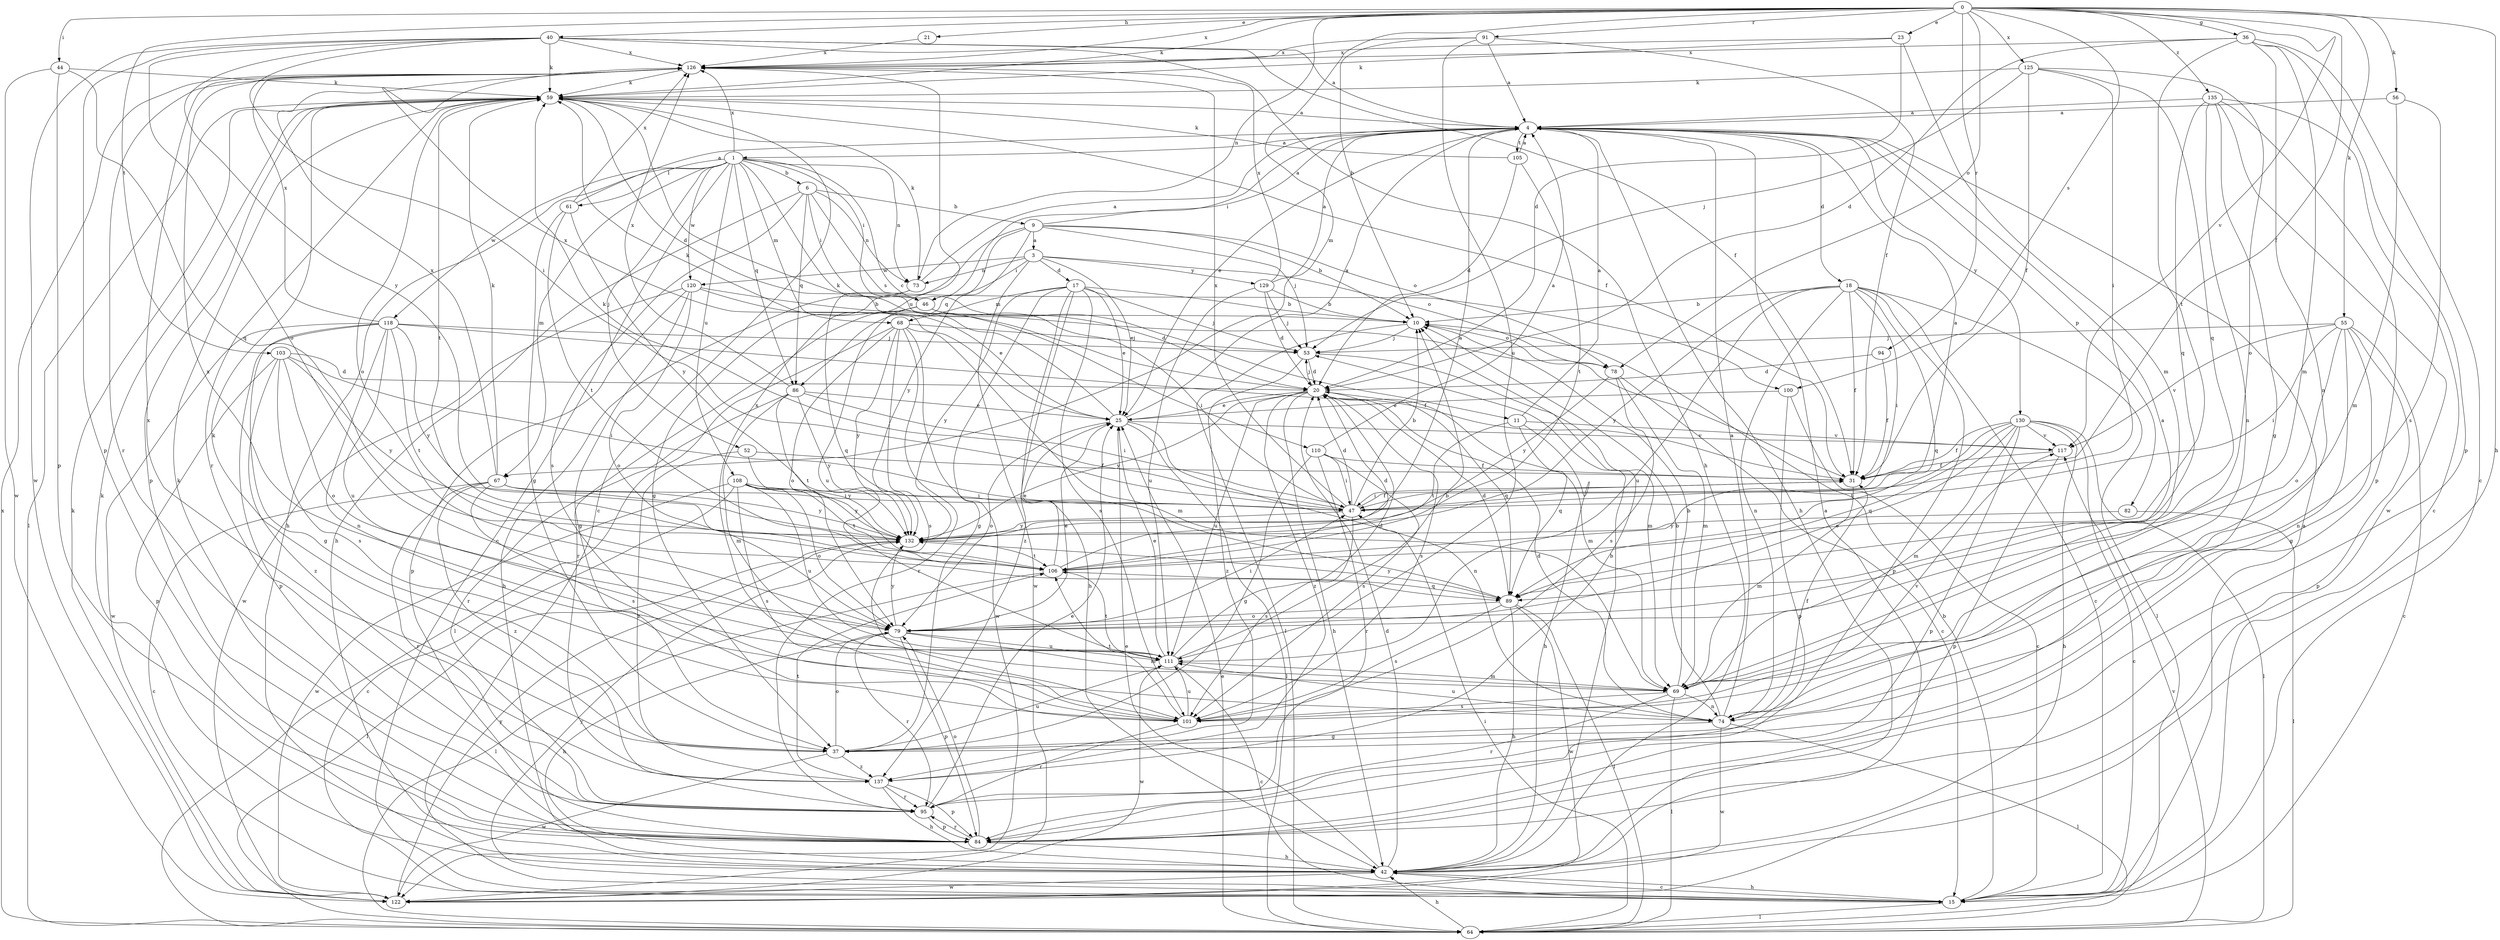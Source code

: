 strict digraph  {
0;
1;
3;
4;
6;
9;
10;
11;
15;
17;
18;
20;
21;
23;
25;
31;
36;
37;
40;
42;
44;
46;
47;
52;
53;
55;
56;
59;
61;
64;
67;
68;
69;
73;
74;
78;
79;
82;
84;
86;
89;
91;
94;
95;
100;
101;
103;
105;
106;
108;
110;
111;
117;
118;
120;
122;
125;
126;
129;
130;
132;
135;
137;
0 -> 21  [label=e];
0 -> 23  [label=e];
0 -> 31  [label=f];
0 -> 36  [label=g];
0 -> 40  [label=h];
0 -> 42  [label=h];
0 -> 44  [label=i];
0 -> 55  [label=k];
0 -> 56  [label=k];
0 -> 59  [label=k];
0 -> 67  [label=m];
0 -> 73  [label=n];
0 -> 78  [label=o];
0 -> 91  [label=r];
0 -> 94  [label=r];
0 -> 100  [label=s];
0 -> 103  [label=t];
0 -> 117  [label=v];
0 -> 125  [label=x];
0 -> 126  [label=x];
0 -> 135  [label=z];
1 -> 6  [label=b];
1 -> 11  [label=c];
1 -> 15  [label=c];
1 -> 42  [label=h];
1 -> 46  [label=i];
1 -> 52  [label=j];
1 -> 61  [label=l];
1 -> 67  [label=m];
1 -> 68  [label=m];
1 -> 73  [label=n];
1 -> 86  [label=q];
1 -> 108  [label=u];
1 -> 110  [label=u];
1 -> 118  [label=w];
1 -> 120  [label=w];
1 -> 126  [label=x];
3 -> 17  [label=d];
3 -> 25  [label=e];
3 -> 46  [label=i];
3 -> 73  [label=n];
3 -> 78  [label=o];
3 -> 120  [label=w];
3 -> 122  [label=w];
3 -> 129  [label=y];
4 -> 1  [label=a];
4 -> 18  [label=d];
4 -> 25  [label=e];
4 -> 42  [label=h];
4 -> 46  [label=i];
4 -> 82  [label=p];
4 -> 105  [label=t];
4 -> 130  [label=y];
6 -> 9  [label=b];
6 -> 42  [label=h];
6 -> 46  [label=i];
6 -> 73  [label=n];
6 -> 86  [label=q];
6 -> 100  [label=s];
6 -> 101  [label=s];
9 -> 3  [label=a];
9 -> 4  [label=a];
9 -> 10  [label=b];
9 -> 37  [label=g];
9 -> 53  [label=j];
9 -> 78  [label=o];
9 -> 86  [label=q];
9 -> 132  [label=y];
10 -> 53  [label=j];
10 -> 64  [label=l];
10 -> 78  [label=o];
11 -> 4  [label=a];
11 -> 42  [label=h];
11 -> 89  [label=q];
11 -> 106  [label=t];
11 -> 117  [label=v];
15 -> 4  [label=a];
15 -> 10  [label=b];
15 -> 42  [label=h];
15 -> 64  [label=l];
15 -> 132  [label=y];
17 -> 10  [label=b];
17 -> 25  [label=e];
17 -> 37  [label=g];
17 -> 42  [label=h];
17 -> 53  [label=j];
17 -> 68  [label=m];
17 -> 101  [label=s];
17 -> 132  [label=y];
17 -> 137  [label=z];
18 -> 10  [label=b];
18 -> 15  [label=c];
18 -> 31  [label=f];
18 -> 47  [label=i];
18 -> 64  [label=l];
18 -> 74  [label=n];
18 -> 84  [label=p];
18 -> 89  [label=q];
18 -> 111  [label=u];
18 -> 132  [label=y];
20 -> 25  [label=e];
20 -> 42  [label=h];
20 -> 53  [label=j];
20 -> 69  [label=m];
20 -> 89  [label=q];
20 -> 101  [label=s];
20 -> 111  [label=u];
20 -> 132  [label=y];
20 -> 137  [label=z];
21 -> 126  [label=x];
23 -> 20  [label=d];
23 -> 59  [label=k];
23 -> 69  [label=m];
23 -> 126  [label=x];
25 -> 4  [label=a];
25 -> 59  [label=k];
25 -> 64  [label=l];
25 -> 74  [label=n];
25 -> 79  [label=o];
25 -> 117  [label=v];
25 -> 126  [label=x];
31 -> 47  [label=i];
31 -> 59  [label=k];
31 -> 69  [label=m];
36 -> 15  [label=c];
36 -> 20  [label=d];
36 -> 69  [label=m];
36 -> 74  [label=n];
36 -> 84  [label=p];
36 -> 106  [label=t];
36 -> 126  [label=x];
37 -> 59  [label=k];
37 -> 79  [label=o];
37 -> 111  [label=u];
37 -> 122  [label=w];
37 -> 126  [label=x];
37 -> 137  [label=z];
40 -> 4  [label=a];
40 -> 31  [label=f];
40 -> 42  [label=h];
40 -> 47  [label=i];
40 -> 59  [label=k];
40 -> 79  [label=o];
40 -> 84  [label=p];
40 -> 122  [label=w];
40 -> 126  [label=x];
40 -> 132  [label=y];
42 -> 4  [label=a];
42 -> 15  [label=c];
42 -> 20  [label=d];
42 -> 25  [label=e];
42 -> 53  [label=j];
42 -> 59  [label=k];
42 -> 122  [label=w];
44 -> 59  [label=k];
44 -> 84  [label=p];
44 -> 89  [label=q];
44 -> 122  [label=w];
46 -> 20  [label=d];
46 -> 47  [label=i];
46 -> 95  [label=r];
46 -> 111  [label=u];
47 -> 4  [label=a];
47 -> 10  [label=b];
47 -> 20  [label=d];
47 -> 31  [label=f];
47 -> 59  [label=k];
47 -> 101  [label=s];
47 -> 126  [label=x];
47 -> 132  [label=y];
52 -> 31  [label=f];
52 -> 132  [label=y];
52 -> 137  [label=z];
53 -> 20  [label=d];
53 -> 69  [label=m];
53 -> 137  [label=z];
55 -> 15  [label=c];
55 -> 37  [label=g];
55 -> 47  [label=i];
55 -> 53  [label=j];
55 -> 74  [label=n];
55 -> 79  [label=o];
55 -> 84  [label=p];
55 -> 117  [label=v];
56 -> 4  [label=a];
56 -> 69  [label=m];
56 -> 101  [label=s];
59 -> 4  [label=a];
59 -> 15  [label=c];
59 -> 20  [label=d];
59 -> 31  [label=f];
59 -> 64  [label=l];
59 -> 79  [label=o];
59 -> 84  [label=p];
59 -> 95  [label=r];
59 -> 106  [label=t];
61 -> 4  [label=a];
61 -> 37  [label=g];
61 -> 106  [label=t];
61 -> 126  [label=x];
61 -> 132  [label=y];
64 -> 25  [label=e];
64 -> 42  [label=h];
64 -> 47  [label=i];
64 -> 117  [label=v];
64 -> 126  [label=x];
67 -> 15  [label=c];
67 -> 47  [label=i];
67 -> 59  [label=k];
67 -> 95  [label=r];
67 -> 101  [label=s];
67 -> 126  [label=x];
67 -> 132  [label=y];
67 -> 137  [label=z];
68 -> 53  [label=j];
68 -> 64  [label=l];
68 -> 69  [label=m];
68 -> 79  [label=o];
68 -> 95  [label=r];
68 -> 101  [label=s];
68 -> 122  [label=w];
68 -> 132  [label=y];
69 -> 4  [label=a];
69 -> 10  [label=b];
69 -> 64  [label=l];
69 -> 74  [label=n];
69 -> 95  [label=r];
69 -> 101  [label=s];
73 -> 4  [label=a];
73 -> 42  [label=h];
73 -> 59  [label=k];
73 -> 89  [label=q];
74 -> 4  [label=a];
74 -> 10  [label=b];
74 -> 20  [label=d];
74 -> 31  [label=f];
74 -> 37  [label=g];
74 -> 64  [label=l];
74 -> 111  [label=u];
74 -> 122  [label=w];
78 -> 15  [label=c];
78 -> 69  [label=m];
78 -> 101  [label=s];
78 -> 132  [label=y];
79 -> 25  [label=e];
79 -> 42  [label=h];
79 -> 47  [label=i];
79 -> 69  [label=m];
79 -> 84  [label=p];
79 -> 95  [label=r];
79 -> 111  [label=u];
79 -> 132  [label=y];
82 -> 64  [label=l];
82 -> 132  [label=y];
84 -> 42  [label=h];
84 -> 59  [label=k];
84 -> 79  [label=o];
84 -> 95  [label=r];
86 -> 25  [label=e];
86 -> 47  [label=i];
86 -> 69  [label=m];
86 -> 95  [label=r];
86 -> 106  [label=t];
86 -> 126  [label=x];
86 -> 132  [label=y];
89 -> 20  [label=d];
89 -> 42  [label=h];
89 -> 64  [label=l];
89 -> 79  [label=o];
89 -> 101  [label=s];
89 -> 122  [label=w];
89 -> 132  [label=y];
91 -> 4  [label=a];
91 -> 10  [label=b];
91 -> 31  [label=f];
91 -> 111  [label=u];
91 -> 126  [label=x];
94 -> 20  [label=d];
94 -> 31  [label=f];
95 -> 25  [label=e];
95 -> 84  [label=p];
100 -> 15  [label=c];
100 -> 25  [label=e];
100 -> 84  [label=p];
101 -> 95  [label=r];
101 -> 106  [label=t];
101 -> 111  [label=u];
101 -> 117  [label=v];
101 -> 126  [label=x];
103 -> 20  [label=d];
103 -> 47  [label=i];
103 -> 79  [label=o];
103 -> 84  [label=p];
103 -> 101  [label=s];
103 -> 132  [label=y];
103 -> 137  [label=z];
105 -> 4  [label=a];
105 -> 20  [label=d];
105 -> 59  [label=k];
105 -> 106  [label=t];
106 -> 20  [label=d];
106 -> 25  [label=e];
106 -> 64  [label=l];
106 -> 89  [label=q];
108 -> 15  [label=c];
108 -> 47  [label=i];
108 -> 79  [label=o];
108 -> 101  [label=s];
108 -> 106  [label=t];
108 -> 111  [label=u];
108 -> 122  [label=w];
108 -> 132  [label=y];
110 -> 4  [label=a];
110 -> 31  [label=f];
110 -> 37  [label=g];
110 -> 47  [label=i];
110 -> 95  [label=r];
110 -> 101  [label=s];
111 -> 10  [label=b];
111 -> 15  [label=c];
111 -> 20  [label=d];
111 -> 25  [label=e];
111 -> 69  [label=m];
111 -> 106  [label=t];
111 -> 122  [label=w];
111 -> 126  [label=x];
117 -> 31  [label=f];
117 -> 84  [label=p];
118 -> 31  [label=f];
118 -> 37  [label=g];
118 -> 53  [label=j];
118 -> 74  [label=n];
118 -> 84  [label=p];
118 -> 106  [label=t];
118 -> 111  [label=u];
118 -> 122  [label=w];
118 -> 126  [label=x];
118 -> 132  [label=y];
120 -> 10  [label=b];
120 -> 25  [label=e];
120 -> 37  [label=g];
120 -> 79  [label=o];
120 -> 84  [label=p];
120 -> 122  [label=w];
122 -> 59  [label=k];
122 -> 132  [label=y];
125 -> 31  [label=f];
125 -> 47  [label=i];
125 -> 53  [label=j];
125 -> 59  [label=k];
125 -> 79  [label=o];
125 -> 89  [label=q];
126 -> 59  [label=k];
126 -> 95  [label=r];
129 -> 4  [label=a];
129 -> 10  [label=b];
129 -> 20  [label=d];
129 -> 53  [label=j];
129 -> 111  [label=u];
129 -> 126  [label=x];
130 -> 15  [label=c];
130 -> 31  [label=f];
130 -> 42  [label=h];
130 -> 64  [label=l];
130 -> 69  [label=m];
130 -> 79  [label=o];
130 -> 84  [label=p];
130 -> 89  [label=q];
130 -> 106  [label=t];
130 -> 117  [label=v];
132 -> 4  [label=a];
132 -> 64  [label=l];
132 -> 106  [label=t];
135 -> 4  [label=a];
135 -> 15  [label=c];
135 -> 37  [label=g];
135 -> 74  [label=n];
135 -> 84  [label=p];
135 -> 89  [label=q];
135 -> 122  [label=w];
137 -> 10  [label=b];
137 -> 42  [label=h];
137 -> 84  [label=p];
137 -> 95  [label=r];
137 -> 106  [label=t];
}
